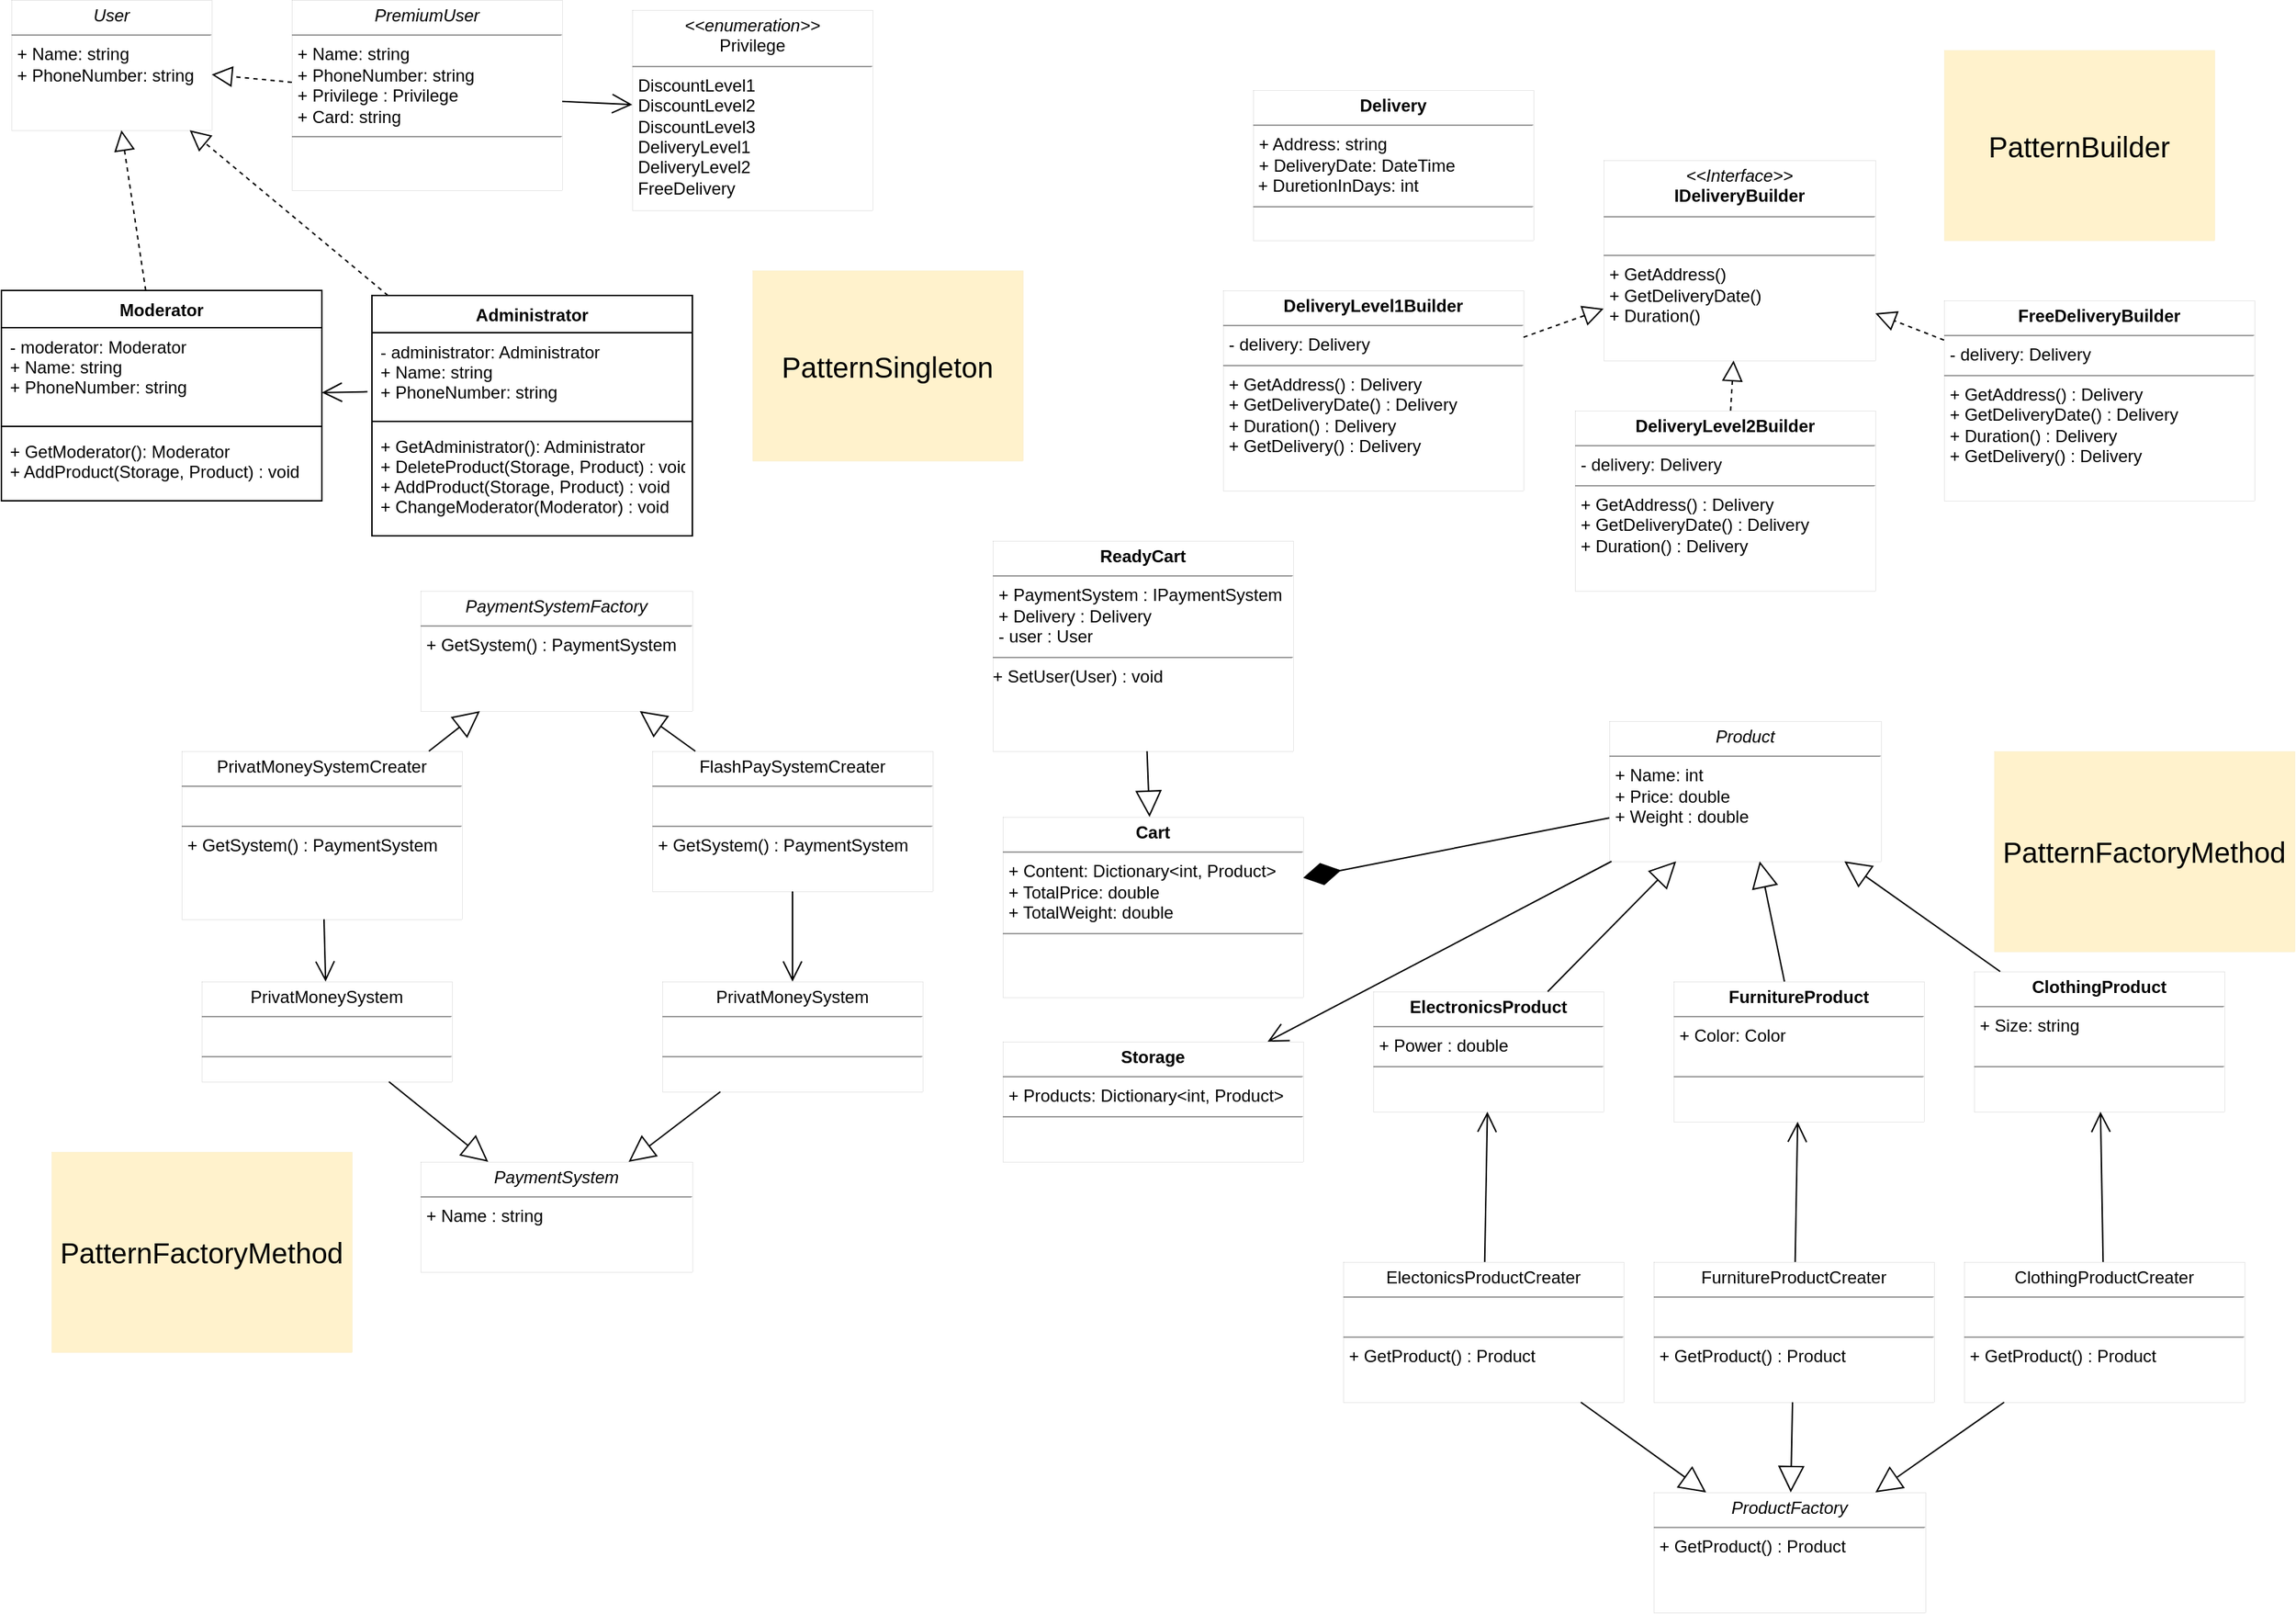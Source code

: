 <mxfile version="20.7.4" type="device"><diagram id="KYnV7cM2MYQB8uh5djBg" name="Страница 1"><mxGraphModel dx="2049" dy="1091" grid="1" gridSize="7" guides="1" tooltips="1" connect="1" arrows="1" fold="1" page="1" pageScale="1" pageWidth="827" pageHeight="1169" math="0" shadow="0"><root><mxCell id="0"/><mxCell id="1" parent="0"/><mxCell id="ttgXMlzr7ZGIVlWAOwQY-4" value="Administrator" style="swimlane;fontStyle=1;align=center;verticalAlign=top;childLayout=stackLayout;horizontal=1;startSize=26;horizontalStack=0;resizeParent=1;resizeParentMax=0;resizeLast=0;collapsible=1;marginBottom=0;" parent="1" vertex="1"><mxGeometry x="273" y="220.5" width="224" height="168" as="geometry"/></mxCell><mxCell id="ttgXMlzr7ZGIVlWAOwQY-5" value="- administrator: Administrator&#10;+ Name: string&#10;+ PhoneNumber: string&#10;" style="text;strokeColor=none;fillColor=none;align=left;verticalAlign=top;spacingLeft=4;spacingRight=4;overflow=hidden;rotatable=0;points=[[0,0.5],[1,0.5]];portConstraint=eastwest;" parent="ttgXMlzr7ZGIVlWAOwQY-4" vertex="1"><mxGeometry y="26" width="224" height="58" as="geometry"/></mxCell><mxCell id="ttgXMlzr7ZGIVlWAOwQY-6" value="" style="line;strokeWidth=1;fillColor=none;align=left;verticalAlign=middle;spacingTop=-1;spacingLeft=3;spacingRight=3;rotatable=0;labelPosition=right;points=[];portConstraint=eastwest;strokeColor=inherit;" parent="ttgXMlzr7ZGIVlWAOwQY-4" vertex="1"><mxGeometry y="84" width="224" height="8" as="geometry"/></mxCell><mxCell id="ttgXMlzr7ZGIVlWAOwQY-7" value="+ GetAdministrator(): Administrator&#10;+ DeleteProduct(Storage, Product) : void&#10;+ AddProduct(Storage, Product) : void&#10;+ ChangeModerator(Moderator) : void" style="text;strokeColor=none;fillColor=none;align=left;verticalAlign=top;spacingLeft=4;spacingRight=4;overflow=hidden;rotatable=0;points=[[0,0.5],[1,0.5]];portConstraint=eastwest;" parent="ttgXMlzr7ZGIVlWAOwQY-4" vertex="1"><mxGeometry y="92" width="224" height="76" as="geometry"/></mxCell><mxCell id="ttgXMlzr7ZGIVlWAOwQY-8" value="Moderator" style="swimlane;fontStyle=1;align=center;verticalAlign=top;childLayout=stackLayout;horizontal=1;startSize=26;horizontalStack=0;resizeParent=1;resizeParentMax=0;resizeLast=0;collapsible=1;marginBottom=0;" parent="1" vertex="1"><mxGeometry x="14" y="217" width="224" height="147" as="geometry"/></mxCell><mxCell id="ttgXMlzr7ZGIVlWAOwQY-9" value="- moderator: Moderator&#10;+ Name: string&#10;+ PhoneNumber: string&#10;" style="text;strokeColor=none;fillColor=none;align=left;verticalAlign=top;spacingLeft=4;spacingRight=4;overflow=hidden;rotatable=0;points=[[0,0.5],[1,0.5]];portConstraint=eastwest;" parent="ttgXMlzr7ZGIVlWAOwQY-8" vertex="1"><mxGeometry y="26" width="224" height="65" as="geometry"/></mxCell><mxCell id="ttgXMlzr7ZGIVlWAOwQY-10" value="" style="line;strokeWidth=1;fillColor=none;align=left;verticalAlign=middle;spacingTop=-1;spacingLeft=3;spacingRight=3;rotatable=0;labelPosition=right;points=[];portConstraint=eastwest;strokeColor=inherit;" parent="ttgXMlzr7ZGIVlWAOwQY-8" vertex="1"><mxGeometry y="91" width="224" height="8" as="geometry"/></mxCell><mxCell id="ttgXMlzr7ZGIVlWAOwQY-11" value="+ GetModerator(): Moderator&#10;+ AddProduct(Storage, Product) : void&#10;" style="text;strokeColor=none;fillColor=none;align=left;verticalAlign=top;spacingLeft=4;spacingRight=4;overflow=hidden;rotatable=0;points=[[0,0.5],[1,0.5]];portConstraint=eastwest;" parent="ttgXMlzr7ZGIVlWAOwQY-8" vertex="1"><mxGeometry y="99" width="224" height="48" as="geometry"/></mxCell><mxCell id="WtKU9JBywLbqe-NPT6Pk-6" value="" style="endArrow=open;endFill=1;endSize=12;html=1;rounded=0;exitX=-0.014;exitY=0.712;exitDx=0;exitDy=0;exitPerimeter=0;" edge="1" parent="1" source="ttgXMlzr7ZGIVlWAOwQY-5" target="ttgXMlzr7ZGIVlWAOwQY-8"><mxGeometry width="160" relative="1" as="geometry"><mxPoint x="148" y="226" as="sourcePoint"/><mxPoint x="300.48" y="555.922" as="targetPoint"/><Array as="points"/></mxGeometry></mxCell><mxCell id="WtKU9JBywLbqe-NPT6Pk-16" value="&lt;p style=&quot;margin:0px;margin-top:4px;text-align:center;&quot;&gt;&lt;i&gt;User&lt;/i&gt;&lt;br&gt;&lt;/p&gt;&lt;hr size=&quot;1&quot;&gt;&lt;p style=&quot;margin:0px;margin-left:4px;&quot;&gt;+ Name: string&lt;/p&gt;&lt;p style=&quot;margin:0px;margin-left:4px;&quot;&gt;+ PhoneNumber: string&lt;/p&gt;&lt;p style=&quot;margin:0px;margin-left:4px;&quot;&gt;&lt;br&gt;&lt;/p&gt;" style="verticalAlign=top;align=left;overflow=fill;fontSize=12;fontFamily=Helvetica;html=1;strokeWidth=0;" vertex="1" parent="1"><mxGeometry x="21" y="14" width="140" height="91" as="geometry"/></mxCell><mxCell id="WtKU9JBywLbqe-NPT6Pk-19" value="" style="endArrow=block;dashed=1;endFill=0;endSize=12;html=1;rounded=0;" edge="1" parent="1" source="ttgXMlzr7ZGIVlWAOwQY-4" target="WtKU9JBywLbqe-NPT6Pk-16"><mxGeometry width="160" relative="1" as="geometry"><mxPoint x="103.278" y="104.923" as="sourcePoint"/><mxPoint x="643" y="392" as="targetPoint"/></mxGeometry></mxCell><mxCell id="WtKU9JBywLbqe-NPT6Pk-24" value="" style="endArrow=block;dashed=1;endFill=0;endSize=12;html=1;rounded=0;" edge="1" parent="1" source="ttgXMlzr7ZGIVlWAOwQY-8" target="WtKU9JBywLbqe-NPT6Pk-16"><mxGeometry width="160" relative="1" as="geometry"><mxPoint x="153.65" y="266" as="sourcePoint"/><mxPoint x="-77.002" y="49" as="targetPoint"/></mxGeometry></mxCell><mxCell id="WtKU9JBywLbqe-NPT6Pk-25" value="&lt;p style=&quot;margin:0px;margin-top:4px;text-align:center;&quot;&gt;&lt;i&gt;PremiumUser&lt;/i&gt;&lt;br&gt;&lt;/p&gt;&lt;hr size=&quot;1&quot;&gt;&lt;p style=&quot;margin:0px;margin-left:4px;&quot;&gt;+ Name: string&lt;/p&gt;&lt;p style=&quot;margin:0px;margin-left:4px;&quot;&gt;+ PhoneNumber: string&lt;/p&gt;&lt;p style=&quot;margin:0px;margin-left:4px;&quot;&gt;+ Privilege : Privilege&lt;/p&gt;&lt;p style=&quot;margin:0px;margin-left:4px;&quot;&gt;+ Card: string&lt;/p&gt;&lt;hr size=&quot;1&quot;&gt;&lt;p style=&quot;margin:0px;margin-left:4px;&quot;&gt;&lt;br&gt;&lt;/p&gt;" style="verticalAlign=top;align=left;overflow=fill;fontSize=12;fontFamily=Helvetica;html=1;strokeWidth=0;" vertex="1" parent="1"><mxGeometry x="217" y="14" width="189" height="133" as="geometry"/></mxCell><mxCell id="WtKU9JBywLbqe-NPT6Pk-29" value="" style="endArrow=block;dashed=1;endFill=0;endSize=12;html=1;rounded=0;" edge="1" parent="1" source="WtKU9JBywLbqe-NPT6Pk-25" target="WtKU9JBywLbqe-NPT6Pk-16"><mxGeometry width="160" relative="1" as="geometry"><mxPoint x="305.1" y="219" as="sourcePoint"/><mxPoint x="182.0" y="70" as="targetPoint"/></mxGeometry></mxCell><mxCell id="WtKU9JBywLbqe-NPT6Pk-35" value="&lt;p style=&quot;margin:0px;margin-top:4px;text-align:center;&quot;&gt;&lt;i&gt;&amp;lt;&amp;lt;enumeration&amp;gt;&amp;gt;&lt;/i&gt;&lt;br&gt;Privilege&lt;/p&gt;&lt;hr size=&quot;1&quot;&gt;&lt;p style=&quot;margin:0px;margin-left:4px;&quot;&gt;DiscountLevel1&lt;br&gt;&lt;/p&gt;&lt;p style=&quot;margin:0px;margin-left:4px;&quot;&gt;DiscountLevel2&lt;/p&gt;&lt;p style=&quot;margin:0px;margin-left:4px;&quot;&gt;DiscountLevel3&lt;/p&gt;&lt;p style=&quot;margin:0px;margin-left:4px;&quot;&gt;DeliveryLevel1&amp;nbsp;&lt;/p&gt;&lt;p style=&quot;margin:0px;margin-left:4px;&quot;&gt;&lt;span style=&quot;background-color: initial;&quot;&gt;DeliveryLevel2&amp;nbsp;&lt;/span&gt;&lt;/p&gt;&lt;p style=&quot;margin:0px;margin-left:4px;&quot;&gt;&lt;span style=&quot;background-color: initial;&quot;&gt;FreeDelivery&lt;/span&gt;&lt;/p&gt;&lt;p style=&quot;margin:0px;margin-left:4px;&quot;&gt;&lt;span style=&quot;background-color: initial;&quot;&gt;&lt;br&gt;&lt;/span&gt;&lt;/p&gt;&lt;p style=&quot;margin:0px;margin-left:4px;&quot;&gt;&lt;br&gt;&lt;/p&gt;&lt;p style=&quot;margin:0px;margin-left:4px;&quot;&gt;&lt;br&gt;&lt;/p&gt;&lt;p style=&quot;margin:0px;margin-left:4px;&quot;&gt;&lt;br&gt;&lt;/p&gt;" style="verticalAlign=top;align=left;overflow=fill;fontSize=12;fontFamily=Helvetica;html=1;strokeWidth=0;" vertex="1" parent="1"><mxGeometry x="455" y="21" width="168" height="140" as="geometry"/></mxCell><mxCell id="WtKU9JBywLbqe-NPT6Pk-36" value="" style="endArrow=open;endFill=1;endSize=12;html=1;rounded=0;" edge="1" parent="1" source="WtKU9JBywLbqe-NPT6Pk-25" target="WtKU9JBywLbqe-NPT6Pk-35"><mxGeometry width="160" relative="1" as="geometry"><mxPoint x="392" y="133" as="sourcePoint"/><mxPoint x="559" y="133" as="targetPoint"/></mxGeometry></mxCell><mxCell id="WtKU9JBywLbqe-NPT6Pk-39" value="&lt;p style=&quot;margin:0px;margin-top:4px;text-align:center;&quot;&gt;&lt;b&gt;ElectronicsProduct&lt;/b&gt;&lt;/p&gt;&lt;hr size=&quot;1&quot;&gt;&lt;p style=&quot;margin:0px;margin-left:4px;&quot;&gt;+ Power : double&lt;/p&gt;&lt;hr size=&quot;1&quot;&gt;&lt;p style=&quot;margin:0px;margin-left:4px;&quot;&gt;&lt;br&gt;&lt;/p&gt;" style="verticalAlign=top;align=left;overflow=fill;fontSize=12;fontFamily=Helvetica;html=1;strokeWidth=0;" vertex="1" parent="1"><mxGeometry x="973" y="707" width="161" height="84" as="geometry"/></mxCell><mxCell id="WtKU9JBywLbqe-NPT6Pk-43" value="&lt;p style=&quot;margin:0px;margin-top:4px;text-align:center;&quot;&gt;&lt;b&gt;Cart&lt;/b&gt;&lt;/p&gt;&lt;hr size=&quot;1&quot;&gt;&lt;p style=&quot;margin:0px;margin-left:4px;&quot;&gt;+ Сontent: Dictionary&amp;lt;int, Product&amp;gt;&lt;br&gt;&lt;/p&gt;&lt;p style=&quot;margin:0px;margin-left:4px;&quot;&gt;+ TotalPrice: double&lt;/p&gt;&lt;p style=&quot;margin:0px;margin-left:4px;&quot;&gt;+ TotalWeight: double&lt;/p&gt;&lt;hr size=&quot;1&quot;&gt;&lt;p style=&quot;margin:0px;margin-left:4px;&quot;&gt;&lt;br&gt;&lt;/p&gt;" style="verticalAlign=top;align=left;overflow=fill;fontSize=12;fontFamily=Helvetica;html=1;strokeWidth=0;" vertex="1" parent="1"><mxGeometry x="714" y="585" width="210" height="126" as="geometry"/></mxCell><mxCell id="WtKU9JBywLbqe-NPT6Pk-46" value="" style="endArrow=diamondThin;endFill=1;endSize=24;html=1;rounded=0;" edge="1" parent="1" source="WtKU9JBywLbqe-NPT6Pk-88" target="WtKU9JBywLbqe-NPT6Pk-43"><mxGeometry width="160" relative="1" as="geometry"><mxPoint x="1407" y="428.57" as="sourcePoint"/><mxPoint x="994" y="576.727" as="targetPoint"/><Array as="points"/></mxGeometry></mxCell><mxCell id="WtKU9JBywLbqe-NPT6Pk-47" value="&lt;p style=&quot;margin:0px;margin-top:4px;text-align:center;&quot;&gt;&lt;b&gt;Delivery&lt;/b&gt;&lt;/p&gt;&lt;hr size=&quot;1&quot;&gt;&lt;p style=&quot;margin:0px;margin-left:4px;&quot;&gt;+ Address: string&lt;/p&gt;&lt;p style=&quot;margin:0px;margin-left:4px;&quot;&gt;+ DeliveryDate: DateTime&lt;/p&gt;&amp;nbsp;+ DuretionInDays: int&lt;br&gt;&lt;hr size=&quot;1&quot;&gt;&lt;p style=&quot;margin:0px;margin-left:4px;&quot;&gt;&lt;br&gt;&lt;/p&gt;" style="verticalAlign=top;align=left;overflow=fill;fontSize=12;fontFamily=Helvetica;html=1;strokeWidth=0;" vertex="1" parent="1"><mxGeometry x="889" y="77" width="196" height="105" as="geometry"/></mxCell><mxCell id="WtKU9JBywLbqe-NPT6Pk-49" value="&lt;p style=&quot;margin:0px;margin-top:4px;text-align:center;&quot;&gt;&lt;b&gt;DeliveryLevel1Builder&lt;/b&gt;&lt;/p&gt;&lt;hr size=&quot;1&quot;&gt;&lt;p style=&quot;margin:0px;margin-left:4px;&quot;&gt;&lt;/p&gt;&lt;p style=&quot;margin:0px;margin-left:4px;&quot;&gt;- delivery: Delivery&amp;nbsp;&lt;/p&gt;&lt;hr size=&quot;1&quot;&gt;&lt;p style=&quot;margin:0px;margin-left:4px;&quot;&gt;+ GetAddress() : Delivery&lt;/p&gt;&lt;p style=&quot;margin:0px;margin-left:4px;&quot;&gt;+ GetDeliveryDate() : Delivery&lt;/p&gt;&lt;p style=&quot;margin:0px;margin-left:4px;&quot;&gt;+ Duration() : Delivery&lt;/p&gt;&lt;p style=&quot;margin:0px;margin-left:4px;&quot;&gt;+ GetDelivery() : Delivery&lt;/p&gt;&lt;p style=&quot;margin:0px;margin-left:4px;&quot;&gt;&lt;br&gt;&lt;/p&gt;" style="verticalAlign=top;align=left;overflow=fill;fontSize=12;fontFamily=Helvetica;html=1;strokeWidth=0;" vertex="1" parent="1"><mxGeometry x="868" y="217" width="210" height="140" as="geometry"/></mxCell><mxCell id="WtKU9JBywLbqe-NPT6Pk-50" value="&lt;p style=&quot;margin:0px;margin-top:4px;text-align:center;&quot;&gt;&lt;i&gt;&amp;lt;&amp;lt;Interface&amp;gt;&amp;gt;&lt;/i&gt;&lt;br&gt;&lt;b&gt;IDeliveryBuilder&lt;/b&gt;&lt;/p&gt;&lt;hr size=&quot;1&quot;&gt;&lt;p style=&quot;margin:0px;margin-left:4px;&quot;&gt;&lt;br&gt;&lt;/p&gt;&lt;hr size=&quot;1&quot;&gt;&lt;p style=&quot;border-color: var(--border-color); margin: 0px 0px 0px 4px;&quot;&gt;+ GetAddress()&lt;/p&gt;&lt;p style=&quot;border-color: var(--border-color); margin: 0px 0px 0px 4px;&quot;&gt;+ GetDeliveryDate()&lt;/p&gt;&lt;p style=&quot;border-color: var(--border-color); margin: 0px 0px 0px 4px;&quot;&gt;+ Duration()&lt;/p&gt;" style="verticalAlign=top;align=left;overflow=fill;fontSize=12;fontFamily=Helvetica;html=1;strokeWidth=0;" vertex="1" parent="1"><mxGeometry x="1134" y="126" width="190" height="140" as="geometry"/></mxCell><mxCell id="WtKU9JBywLbqe-NPT6Pk-52" value="" style="endArrow=block;dashed=1;endFill=0;endSize=12;html=1;rounded=0;" edge="1" parent="1" source="WtKU9JBywLbqe-NPT6Pk-49" target="WtKU9JBywLbqe-NPT6Pk-50"><mxGeometry width="160" relative="1" as="geometry"><mxPoint x="938" y="259" as="sourcePoint"/><mxPoint x="1098" y="259" as="targetPoint"/></mxGeometry></mxCell><mxCell id="WtKU9JBywLbqe-NPT6Pk-53" value="&lt;p style=&quot;margin:0px;margin-top:4px;text-align:center;&quot;&gt;&lt;b&gt;DeliveryLevel2Builder&lt;/b&gt;&lt;/p&gt;&lt;hr size=&quot;1&quot;&gt;&lt;p style=&quot;margin:0px;margin-left:4px;&quot;&gt;&lt;/p&gt;&lt;p style=&quot;margin:0px;margin-left:4px;&quot;&gt;- delivery: Delivery&amp;nbsp;&lt;/p&gt;&lt;hr size=&quot;1&quot;&gt;&lt;p style=&quot;margin:0px;margin-left:4px;&quot;&gt;+ GetAddress() : Delivery&lt;/p&gt;&lt;p style=&quot;margin:0px;margin-left:4px;&quot;&gt;+ GetDeliveryDate() : Delivery&lt;/p&gt;&lt;p style=&quot;margin:0px;margin-left:4px;&quot;&gt;+ Duration() : Delivery&lt;/p&gt;" style="verticalAlign=top;align=left;overflow=fill;fontSize=12;fontFamily=Helvetica;html=1;strokeWidth=0;" vertex="1" parent="1"><mxGeometry x="1114" y="301" width="210" height="126" as="geometry"/></mxCell><mxCell id="WtKU9JBywLbqe-NPT6Pk-54" value="" style="endArrow=block;dashed=1;endFill=0;endSize=12;html=1;rounded=0;" edge="1" parent="1" source="WtKU9JBywLbqe-NPT6Pk-53" target="WtKU9JBywLbqe-NPT6Pk-50"><mxGeometry width="160" relative="1" as="geometry"><mxPoint x="1456" y="266" as="sourcePoint"/><mxPoint x="1505" y="245.337" as="targetPoint"/></mxGeometry></mxCell><mxCell id="WtKU9JBywLbqe-NPT6Pk-55" value="&lt;p style=&quot;margin:0px;margin-top:4px;text-align:center;&quot;&gt;&lt;b&gt;FreeDeliveryBuilder&lt;/b&gt;&lt;/p&gt;&lt;hr size=&quot;1&quot;&gt;&lt;p style=&quot;margin:0px;margin-left:4px;&quot;&gt;&lt;/p&gt;&lt;p style=&quot;margin:0px;margin-left:4px;&quot;&gt;- delivery: Delivery&amp;nbsp;&lt;/p&gt;&lt;hr size=&quot;1&quot;&gt;&lt;p style=&quot;margin:0px;margin-left:4px;&quot;&gt;+ GetAddress() : Delivery&lt;/p&gt;&lt;p style=&quot;margin:0px;margin-left:4px;&quot;&gt;+ GetDeliveryDate() : Delivery&lt;/p&gt;&lt;p style=&quot;margin:0px;margin-left:4px;&quot;&gt;+ Duration() : Delivery&lt;/p&gt;&lt;p style=&quot;margin:0px;margin-left:4px;&quot;&gt;+ GetDelivery() : Delivery&lt;br&gt;&lt;/p&gt;" style="verticalAlign=top;align=left;overflow=fill;fontSize=12;fontFamily=Helvetica;html=1;strokeWidth=0;" vertex="1" parent="1"><mxGeometry x="1372" y="224" width="217" height="140" as="geometry"/></mxCell><mxCell id="WtKU9JBywLbqe-NPT6Pk-56" value="" style="endArrow=block;dashed=1;endFill=0;endSize=12;html=1;rounded=0;" edge="1" parent="1" source="WtKU9JBywLbqe-NPT6Pk-55" target="WtKU9JBywLbqe-NPT6Pk-50"><mxGeometry width="160" relative="1" as="geometry"><mxPoint x="1505" y="196" as="sourcePoint"/><mxPoint x="1505" y="154" as="targetPoint"/></mxGeometry></mxCell><mxCell id="WtKU9JBywLbqe-NPT6Pk-60" value="&lt;font style=&quot;font-size: 20px;&quot;&gt;PatternBuilder&lt;/font&gt;" style="rounded=0;whiteSpace=wrap;html=1;strokeWidth=0;fillColor=#fff2cc;strokeColor=#d6b656;" vertex="1" parent="1"><mxGeometry x="1372" y="49" width="189" height="133" as="geometry"/></mxCell><mxCell id="WtKU9JBywLbqe-NPT6Pk-61" value="&lt;font style=&quot;font-size: 20px;&quot;&gt;PatternSingleton&lt;/font&gt;" style="rounded=0;whiteSpace=wrap;html=1;strokeWidth=0;fillColor=#fff2cc;strokeColor=#d6b656;" vertex="1" parent="1"><mxGeometry x="539" y="203" width="189" height="133" as="geometry"/></mxCell><mxCell id="WtKU9JBywLbqe-NPT6Pk-70" value="&lt;p style=&quot;margin:0px;margin-top:4px;text-align:center;&quot;&gt;&lt;b&gt;ReadyCart&lt;/b&gt;&lt;/p&gt;&lt;hr size=&quot;1&quot;&gt;&lt;p style=&quot;border-color: var(--border-color); margin: 0px 0px 0px 4px;&quot;&gt;&lt;span style=&quot;background-color: initial;&quot;&gt;+ PaymentSystem : IPaymentSystem&lt;/span&gt;&lt;br&gt;&lt;/p&gt;&lt;p style=&quot;margin:0px;margin-left:4px;&quot;&gt;+ Delivery : Delivery&lt;/p&gt;&lt;p style=&quot;margin:0px;margin-left:4px;&quot;&gt;- user : User&lt;/p&gt;&lt;hr size=&quot;1&quot;&gt;+ SetUser(User) : void&lt;p style=&quot;margin:0px;margin-left:4px;&quot;&gt;&lt;br&gt;&lt;/p&gt;" style="verticalAlign=top;align=left;overflow=fill;fontSize=12;fontFamily=Helvetica;html=1;strokeWidth=0;" vertex="1" parent="1"><mxGeometry x="707" y="392" width="210" height="147" as="geometry"/></mxCell><mxCell id="WtKU9JBywLbqe-NPT6Pk-71" value="" style="endArrow=block;endSize=16;endFill=0;html=1;rounded=0;fontSize=20;" edge="1" parent="1" source="WtKU9JBywLbqe-NPT6Pk-70" target="WtKU9JBywLbqe-NPT6Pk-43"><mxGeometry width="160" relative="1" as="geometry"><mxPoint x="882" y="461.997" as="sourcePoint"/><mxPoint x="881" y="484.57" as="targetPoint"/></mxGeometry></mxCell><mxCell id="WtKU9JBywLbqe-NPT6Pk-73" value="&lt;p style=&quot;margin:0px;margin-top:4px;text-align:center;&quot;&gt;&lt;i&gt;PaymentSystemFactory&lt;/i&gt;&lt;/p&gt;&lt;hr size=&quot;1&quot;&gt;&lt;p style=&quot;margin:0px;margin-left:4px;&quot;&gt;+ GetSystem() : PaymentSystem&lt;/p&gt;" style="verticalAlign=top;align=left;overflow=fill;fontSize=12;fontFamily=Helvetica;html=1;strokeWidth=0;" vertex="1" parent="1"><mxGeometry x="307" y="427" width="190" height="84" as="geometry"/></mxCell><mxCell id="WtKU9JBywLbqe-NPT6Pk-74" value="&lt;p style=&quot;margin:0px;margin-top:4px;text-align:center;&quot;&gt;FlashPaySystemCreater&lt;/p&gt;&lt;hr size=&quot;1&quot;&gt;&lt;p style=&quot;margin:0px;margin-left:4px;&quot;&gt;&lt;br&gt;&lt;/p&gt;&lt;hr size=&quot;1&quot;&gt;&lt;p style=&quot;margin:0px;margin-left:4px;&quot;&gt;+ GetSystem() : PaymentSystem&lt;br&gt;&lt;/p&gt;" style="verticalAlign=top;align=left;overflow=fill;fontSize=12;fontFamily=Helvetica;html=1;strokeWidth=0;" vertex="1" parent="1"><mxGeometry x="469" y="539" width="196" height="98" as="geometry"/></mxCell><mxCell id="WtKU9JBywLbqe-NPT6Pk-75" value="&lt;p style=&quot;margin:0px;margin-top:4px;text-align:center;&quot;&gt;PrivatMoneySystemCreater&lt;/p&gt;&lt;hr size=&quot;1&quot;&gt;&lt;p style=&quot;margin:0px;margin-left:4px;&quot;&gt;&lt;br&gt;&lt;/p&gt;&lt;hr size=&quot;1&quot;&gt;&lt;p style=&quot;margin:0px;margin-left:4px;&quot;&gt;+ GetSystem() : PaymentSystem&lt;br&gt;&lt;/p&gt;" style="verticalAlign=top;align=left;overflow=fill;fontSize=12;fontFamily=Helvetica;html=1;strokeWidth=0;" vertex="1" parent="1"><mxGeometry x="140" y="539" width="196" height="117.43" as="geometry"/></mxCell><mxCell id="WtKU9JBywLbqe-NPT6Pk-77" value="&lt;p style=&quot;margin:0px;margin-top:4px;text-align:center;&quot;&gt;&lt;i&gt;PaymentSystem&lt;/i&gt;&lt;/p&gt;&lt;hr size=&quot;1&quot;&gt;&lt;p style=&quot;margin:0px;margin-left:4px;&quot;&gt;+ Name : string&lt;/p&gt;" style="verticalAlign=top;align=left;overflow=fill;fontSize=12;fontFamily=Helvetica;html=1;strokeWidth=0;" vertex="1" parent="1"><mxGeometry x="307" y="826" width="190" height="77" as="geometry"/></mxCell><mxCell id="WtKU9JBywLbqe-NPT6Pk-78" value="&lt;p style=&quot;margin:0px;margin-top:4px;text-align:center;&quot;&gt;PrivatMoneySystem&lt;/p&gt;&lt;hr size=&quot;1&quot;&gt;&lt;p style=&quot;margin:0px;margin-left:4px;&quot;&gt;&lt;br&gt;&lt;/p&gt;&lt;hr size=&quot;1&quot;&gt;&lt;p style=&quot;margin:0px;margin-left:4px;&quot;&gt;&lt;br&gt;&lt;/p&gt;" style="verticalAlign=top;align=left;overflow=fill;fontSize=12;fontFamily=Helvetica;html=1;strokeWidth=0;" vertex="1" parent="1"><mxGeometry x="154" y="700" width="175" height="70" as="geometry"/></mxCell><mxCell id="WtKU9JBywLbqe-NPT6Pk-79" value="&lt;p style=&quot;margin:0px;margin-top:4px;text-align:center;&quot;&gt;PrivatMoneySystem&lt;/p&gt;&lt;hr size=&quot;1&quot;&gt;&lt;p style=&quot;margin:0px;margin-left:4px;&quot;&gt;&lt;br&gt;&lt;/p&gt;&lt;hr size=&quot;1&quot;&gt;&lt;p style=&quot;margin:0px;margin-left:4px;&quot;&gt;&lt;br&gt;&lt;/p&gt;" style="verticalAlign=top;align=left;overflow=fill;fontSize=12;fontFamily=Helvetica;html=1;strokeWidth=0;" vertex="1" parent="1"><mxGeometry x="476" y="700" width="182" height="77" as="geometry"/></mxCell><mxCell id="WtKU9JBywLbqe-NPT6Pk-80" value="&lt;font style=&quot;font-size: 20px;&quot;&gt;PatternFactoryMethod&lt;/font&gt;" style="rounded=0;whiteSpace=wrap;html=1;strokeWidth=0;fillColor=#fff2cc;strokeColor=#d6b656;" vertex="1" parent="1"><mxGeometry x="49" y="819" width="210" height="140" as="geometry"/></mxCell><mxCell id="WtKU9JBywLbqe-NPT6Pk-82" value="" style="endArrow=block;endSize=16;endFill=0;html=1;rounded=0;fontSize=20;" edge="1" parent="1" source="WtKU9JBywLbqe-NPT6Pk-75" target="WtKU9JBywLbqe-NPT6Pk-73"><mxGeometry x="1" y="-75" width="160" relative="1" as="geometry"><mxPoint x="413" y="637" as="sourcePoint"/><mxPoint x="573" y="637" as="targetPoint"/><mxPoint x="4" y="-3" as="offset"/></mxGeometry></mxCell><mxCell id="WtKU9JBywLbqe-NPT6Pk-83" value="" style="endArrow=block;endSize=16;endFill=0;html=1;rounded=0;fontSize=20;" edge="1" parent="1" source="WtKU9JBywLbqe-NPT6Pk-74" target="WtKU9JBywLbqe-NPT6Pk-73"><mxGeometry x="1" y="-75" width="160" relative="1" as="geometry"><mxPoint x="420" y="574" as="sourcePoint"/><mxPoint x="455.676" y="546" as="targetPoint"/><mxPoint x="4" y="-3" as="offset"/></mxGeometry></mxCell><mxCell id="WtKU9JBywLbqe-NPT6Pk-84" value="" style="endArrow=block;endSize=16;endFill=0;html=1;rounded=0;fontSize=20;" edge="1" parent="1" source="WtKU9JBywLbqe-NPT6Pk-79" target="WtKU9JBywLbqe-NPT6Pk-77"><mxGeometry x="1" y="-75" width="160" relative="1" as="geometry"><mxPoint x="413" y="763" as="sourcePoint"/><mxPoint x="448.676" y="735" as="targetPoint"/><mxPoint x="4" y="-3" as="offset"/></mxGeometry></mxCell><mxCell id="WtKU9JBywLbqe-NPT6Pk-85" value="" style="endArrow=block;endSize=16;endFill=0;html=1;rounded=0;fontSize=20;" edge="1" parent="1" source="WtKU9JBywLbqe-NPT6Pk-78" target="WtKU9JBywLbqe-NPT6Pk-77"><mxGeometry x="1" y="-75" width="160" relative="1" as="geometry"><mxPoint x="392" y="791" as="sourcePoint"/><mxPoint x="427.676" y="763" as="targetPoint"/><mxPoint x="4" y="-3" as="offset"/></mxGeometry></mxCell><mxCell id="WtKU9JBywLbqe-NPT6Pk-86" value="" style="endArrow=open;endFill=1;endSize=12;html=1;rounded=0;fontSize=20;" edge="1" parent="1" source="WtKU9JBywLbqe-NPT6Pk-74" target="WtKU9JBywLbqe-NPT6Pk-79"><mxGeometry width="160" relative="1" as="geometry"><mxPoint x="413" y="707" as="sourcePoint"/><mxPoint x="573" y="707" as="targetPoint"/></mxGeometry></mxCell><mxCell id="WtKU9JBywLbqe-NPT6Pk-87" value="" style="endArrow=open;endFill=1;endSize=12;html=1;rounded=0;fontSize=20;" edge="1" parent="1" source="WtKU9JBywLbqe-NPT6Pk-75" target="WtKU9JBywLbqe-NPT6Pk-78"><mxGeometry width="160" relative="1" as="geometry"><mxPoint x="357" y="665" as="sourcePoint"/><mxPoint x="359.739" y="728" as="targetPoint"/></mxGeometry></mxCell><mxCell id="WtKU9JBywLbqe-NPT6Pk-88" value="&lt;p style=&quot;margin:0px;margin-top:4px;text-align:center;&quot;&gt;&lt;i&gt;Product&lt;/i&gt;&lt;/p&gt;&lt;hr size=&quot;1&quot;&gt;&lt;p style=&quot;border-color: var(--border-color); margin: 0px 0px 0px 4px;&quot;&gt;+ Name: int&lt;/p&gt;&lt;p style=&quot;border-color: var(--border-color); margin: 0px 0px 0px 4px;&quot;&gt;+ Price: double&lt;/p&gt;&lt;p style=&quot;border-color: var(--border-color); margin: 0px 0px 0px 4px;&quot;&gt;+ Weight : double&lt;/p&gt;" style="verticalAlign=top;align=left;overflow=fill;fontSize=12;fontFamily=Helvetica;html=1;strokeWidth=0;" vertex="1" parent="1"><mxGeometry x="1138" y="518" width="190" height="98" as="geometry"/></mxCell><mxCell id="WtKU9JBywLbqe-NPT6Pk-89" value="&lt;p style=&quot;margin:0px;margin-top:4px;text-align:center;&quot;&gt;&lt;i&gt;ProductFactory&lt;/i&gt;&lt;/p&gt;&lt;hr size=&quot;1&quot;&gt;&lt;p style=&quot;margin:0px;margin-left:4px;&quot;&gt;+ GetProduct() : Product&lt;/p&gt;" style="verticalAlign=top;align=left;overflow=fill;fontSize=12;fontFamily=Helvetica;html=1;strokeWidth=0;" vertex="1" parent="1"><mxGeometry x="1169" y="1057" width="190" height="84" as="geometry"/></mxCell><mxCell id="WtKU9JBywLbqe-NPT6Pk-91" value="" style="endArrow=block;endSize=16;endFill=0;html=1;rounded=0;fontSize=20;" edge="1" parent="1" source="WtKU9JBywLbqe-NPT6Pk-39" target="WtKU9JBywLbqe-NPT6Pk-88"><mxGeometry x="-0.156" y="-6" width="160" relative="1" as="geometry"><mxPoint x="1267" y="700" as="sourcePoint"/><mxPoint x="1427" y="700" as="targetPoint"/><mxPoint as="offset"/></mxGeometry></mxCell><mxCell id="WtKU9JBywLbqe-NPT6Pk-92" value="&lt;p style=&quot;margin:0px;margin-top:4px;text-align:center;&quot;&gt;&lt;b&gt;FurnitureProduct&lt;/b&gt;&lt;/p&gt;&lt;hr size=&quot;1&quot;&gt;&lt;p style=&quot;margin:0px;margin-left:4px;&quot;&gt;+ Color: Color&lt;/p&gt;&lt;p style=&quot;margin:0px;margin-left:4px;&quot;&gt;&lt;br&gt;&lt;/p&gt;&lt;hr size=&quot;1&quot;&gt;&lt;p style=&quot;margin:0px;margin-left:4px;&quot;&gt;&lt;br&gt;&lt;/p&gt;" style="verticalAlign=top;align=left;overflow=fill;fontSize=12;fontFamily=Helvetica;html=1;strokeWidth=0;" vertex="1" parent="1"><mxGeometry x="1183" y="700" width="175" height="98" as="geometry"/></mxCell><mxCell id="WtKU9JBywLbqe-NPT6Pk-93" value="" style="endArrow=block;endSize=16;endFill=0;html=1;rounded=0;fontSize=20;" edge="1" parent="1" source="WtKU9JBywLbqe-NPT6Pk-92" target="WtKU9JBywLbqe-NPT6Pk-88"><mxGeometry x="-0.156" y="-6" width="160" relative="1" as="geometry"><mxPoint x="1603" y="861" as="sourcePoint"/><mxPoint x="1661.935" y="906.076" as="targetPoint"/><mxPoint as="offset"/></mxGeometry></mxCell><mxCell id="WtKU9JBywLbqe-NPT6Pk-94" value="&lt;p style=&quot;margin:0px;margin-top:4px;text-align:center;&quot;&gt;&lt;b&gt;ClothingProduct&lt;/b&gt;&lt;/p&gt;&lt;hr size=&quot;1&quot;&gt;&lt;p style=&quot;margin:0px;margin-left:4px;&quot;&gt;+ Size: string&lt;/p&gt;&lt;p style=&quot;margin:0px;margin-left:4px;&quot;&gt;&lt;br&gt;&lt;/p&gt;&lt;hr size=&quot;1&quot;&gt;&lt;p style=&quot;margin:0px;margin-left:4px;&quot;&gt;&lt;br&gt;&lt;/p&gt;" style="verticalAlign=top;align=left;overflow=fill;fontSize=12;fontFamily=Helvetica;html=1;strokeWidth=0;" vertex="1" parent="1"><mxGeometry x="1393" y="693" width="175" height="98" as="geometry"/></mxCell><mxCell id="WtKU9JBywLbqe-NPT6Pk-95" value="" style="endArrow=block;endSize=16;endFill=0;html=1;rounded=0;fontSize=20;" edge="1" parent="1" source="WtKU9JBywLbqe-NPT6Pk-94" target="WtKU9JBywLbqe-NPT6Pk-88"><mxGeometry x="-0.156" y="-6" width="160" relative="1" as="geometry"><mxPoint x="1624" y="1057" as="sourcePoint"/><mxPoint x="1618.571" y="1085" as="targetPoint"/><mxPoint as="offset"/></mxGeometry></mxCell><mxCell id="WtKU9JBywLbqe-NPT6Pk-96" value="&lt;p style=&quot;margin:0px;margin-top:4px;text-align:center;&quot;&gt;ElectonicsProductCreater&lt;/p&gt;&lt;hr size=&quot;1&quot;&gt;&lt;p style=&quot;margin:0px;margin-left:4px;&quot;&gt;&lt;br&gt;&lt;/p&gt;&lt;hr size=&quot;1&quot;&gt;&lt;p style=&quot;margin:0px;margin-left:4px;&quot;&gt;+ GetProduct() : Product&lt;br&gt;&lt;/p&gt;" style="verticalAlign=top;align=left;overflow=fill;fontSize=12;fontFamily=Helvetica;html=1;strokeWidth=0;" vertex="1" parent="1"><mxGeometry x="952" y="896" width="196" height="98" as="geometry"/></mxCell><mxCell id="WtKU9JBywLbqe-NPT6Pk-98" value="&lt;p style=&quot;margin:0px;margin-top:4px;text-align:center;&quot;&gt;FurnitureProductCreater&lt;/p&gt;&lt;hr size=&quot;1&quot;&gt;&lt;p style=&quot;margin:0px;margin-left:4px;&quot;&gt;&lt;br&gt;&lt;/p&gt;&lt;hr size=&quot;1&quot;&gt;&lt;p style=&quot;margin:0px;margin-left:4px;&quot;&gt;+ GetProduct() : Product&lt;br&gt;&lt;/p&gt;" style="verticalAlign=top;align=left;overflow=fill;fontSize=12;fontFamily=Helvetica;html=1;strokeWidth=0;" vertex="1" parent="1"><mxGeometry x="1169" y="896" width="196" height="98" as="geometry"/></mxCell><mxCell id="WtKU9JBywLbqe-NPT6Pk-99" value="&lt;p style=&quot;margin:0px;margin-top:4px;text-align:center;&quot;&gt;ClothingProductCreater&lt;/p&gt;&lt;hr size=&quot;1&quot;&gt;&lt;p style=&quot;margin:0px;margin-left:4px;&quot;&gt;&lt;br&gt;&lt;/p&gt;&lt;hr size=&quot;1&quot;&gt;&lt;p style=&quot;margin:0px;margin-left:4px;&quot;&gt;+ GetProduct() : Product&lt;br&gt;&lt;/p&gt;" style="verticalAlign=top;align=left;overflow=fill;fontSize=12;fontFamily=Helvetica;html=1;strokeWidth=0;" vertex="1" parent="1"><mxGeometry x="1386" y="896" width="196" height="98" as="geometry"/></mxCell><mxCell id="WtKU9JBywLbqe-NPT6Pk-100" value="" style="endArrow=open;endFill=1;endSize=12;html=1;rounded=0;fontSize=20;" edge="1" parent="1" source="WtKU9JBywLbqe-NPT6Pk-96" target="WtKU9JBywLbqe-NPT6Pk-39"><mxGeometry width="160" relative="1" as="geometry"><mxPoint x="1253" y="532" as="sourcePoint"/><mxPoint x="1255.739" y="595.0" as="targetPoint"/></mxGeometry></mxCell><mxCell id="WtKU9JBywLbqe-NPT6Pk-101" value="" style="endArrow=open;endFill=1;endSize=12;html=1;rounded=0;fontSize=20;" edge="1" parent="1" source="WtKU9JBywLbqe-NPT6Pk-98" target="WtKU9JBywLbqe-NPT6Pk-92"><mxGeometry width="160" relative="1" as="geometry"><mxPoint x="1393" y="581" as="sourcePoint"/><mxPoint x="1395.739" y="644.0" as="targetPoint"/></mxGeometry></mxCell><mxCell id="WtKU9JBywLbqe-NPT6Pk-102" value="" style="endArrow=open;endFill=1;endSize=12;html=1;rounded=0;fontSize=20;" edge="1" parent="1" source="WtKU9JBywLbqe-NPT6Pk-99" target="WtKU9JBywLbqe-NPT6Pk-94"><mxGeometry width="160" relative="1" as="geometry"><mxPoint x="1603" y="553" as="sourcePoint"/><mxPoint x="1605.739" y="616.0" as="targetPoint"/></mxGeometry></mxCell><mxCell id="WtKU9JBywLbqe-NPT6Pk-103" value="" style="endArrow=block;endSize=16;endFill=0;html=1;rounded=0;fontSize=20;" edge="1" parent="1" source="WtKU9JBywLbqe-NPT6Pk-96" target="WtKU9JBywLbqe-NPT6Pk-89"><mxGeometry x="-0.156" y="-6" width="160" relative="1" as="geometry"><mxPoint x="1120" y="476" as="sourcePoint"/><mxPoint x="1164.816" y="504.451" as="targetPoint"/><mxPoint as="offset"/></mxGeometry></mxCell><mxCell id="WtKU9JBywLbqe-NPT6Pk-104" value="" style="endArrow=block;endSize=16;endFill=0;html=1;rounded=0;fontSize=20;" edge="1" parent="1" source="WtKU9JBywLbqe-NPT6Pk-98" target="WtKU9JBywLbqe-NPT6Pk-89"><mxGeometry x="-0.156" y="-6" width="160" relative="1" as="geometry"><mxPoint x="1449" y="518" as="sourcePoint"/><mxPoint x="1493.816" y="546.451" as="targetPoint"/><mxPoint as="offset"/></mxGeometry></mxCell><mxCell id="WtKU9JBywLbqe-NPT6Pk-105" value="" style="endArrow=block;endSize=16;endFill=0;html=1;rounded=0;fontSize=20;" edge="1" parent="1" source="WtKU9JBywLbqe-NPT6Pk-99" target="WtKU9JBywLbqe-NPT6Pk-89"><mxGeometry x="-0.156" y="-6" width="160" relative="1" as="geometry"><mxPoint x="1561" y="560" as="sourcePoint"/><mxPoint x="1605.816" y="588.451" as="targetPoint"/><mxPoint as="offset"/></mxGeometry></mxCell><mxCell id="WtKU9JBywLbqe-NPT6Pk-106" value="&lt;font style=&quot;font-size: 20px;&quot;&gt;PatternFactoryMethod&lt;/font&gt;" style="rounded=0;whiteSpace=wrap;html=1;strokeWidth=0;fillColor=#fff2cc;strokeColor=#d6b656;" vertex="1" parent="1"><mxGeometry x="1407" y="539" width="210" height="140" as="geometry"/></mxCell><mxCell id="WtKU9JBywLbqe-NPT6Pk-107" value="&lt;p style=&quot;margin:0px;margin-top:4px;text-align:center;&quot;&gt;&lt;b&gt;Storage&lt;/b&gt;&lt;/p&gt;&lt;hr size=&quot;1&quot;&gt;&lt;p style=&quot;margin:0px;margin-left:4px;&quot;&gt;+ Products: Dictionary&amp;lt;int, Product&amp;gt;&lt;/p&gt;&lt;hr size=&quot;1&quot;&gt;&lt;p style=&quot;margin:0px;margin-left:4px;&quot;&gt;&lt;br&gt;&lt;/p&gt;" style="verticalAlign=top;align=left;overflow=fill;fontSize=12;fontFamily=Helvetica;html=1;strokeWidth=0;" vertex="1" parent="1"><mxGeometry x="714" y="742" width="210" height="84" as="geometry"/></mxCell><mxCell id="WtKU9JBywLbqe-NPT6Pk-108" value="" style="endArrow=open;endFill=1;endSize=12;html=1;rounded=0;fontSize=20;" edge="1" parent="1" source="WtKU9JBywLbqe-NPT6Pk-88" target="WtKU9JBywLbqe-NPT6Pk-107"><mxGeometry width="160" relative="1" as="geometry"><mxPoint x="791" y="840" as="sourcePoint"/><mxPoint x="791" y="903.0" as="targetPoint"/></mxGeometry></mxCell></root></mxGraphModel></diagram></mxfile>